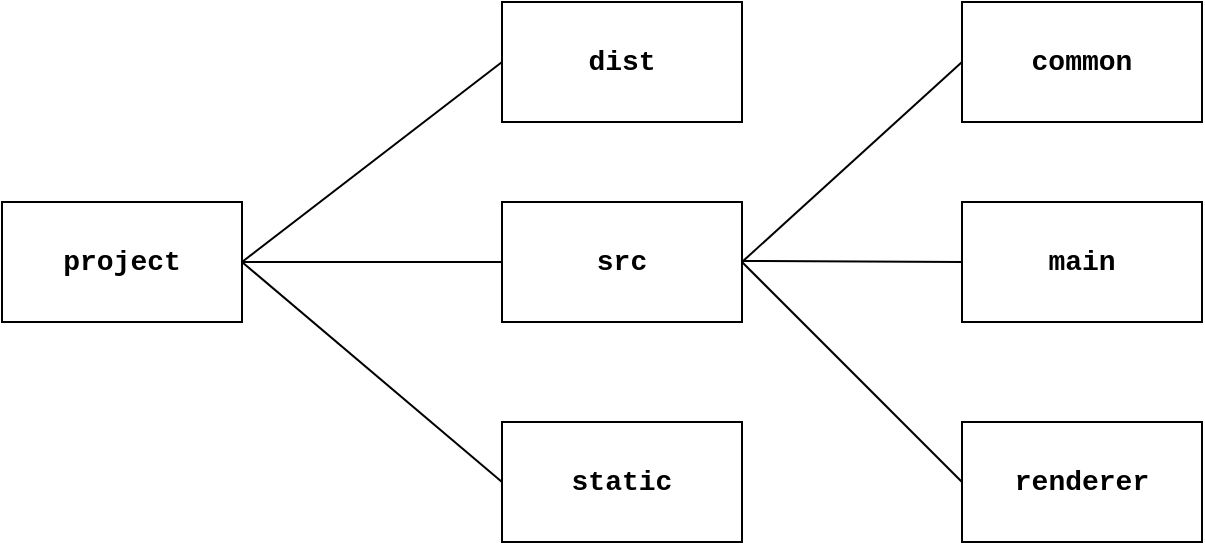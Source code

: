 <mxfile version="21.3.7" type="github">
  <diagram name="第 1 页" id="WRHio2wJLvclNZNkniJs">
    <mxGraphModel dx="1050" dy="573" grid="1" gridSize="10" guides="1" tooltips="1" connect="1" arrows="1" fold="1" page="1" pageScale="1" pageWidth="827" pageHeight="1169" background="none" math="0" shadow="0">
      <root>
        <mxCell id="0" />
        <mxCell id="1" parent="0" />
        <mxCell id="yPlGgqGq-3vEF7p3cCP8-17" value="project" style="rounded=0;whiteSpace=wrap;html=1;fontStyle=1;fontFamily=Courier New;fontSize=14;" vertex="1" parent="1">
          <mxGeometry x="80" y="320" width="120" height="60" as="geometry" />
        </mxCell>
        <mxCell id="yPlGgqGq-3vEF7p3cCP8-18" value="" style="endArrow=none;html=1;rounded=0;entryX=0;entryY=0.5;entryDx=0;entryDy=0;exitX=1;exitY=0.5;exitDx=0;exitDy=0;" edge="1" parent="1" source="yPlGgqGq-3vEF7p3cCP8-17" target="yPlGgqGq-3vEF7p3cCP8-20">
          <mxGeometry width="50" height="50" relative="1" as="geometry">
            <mxPoint x="200" y="339.5" as="sourcePoint" />
            <mxPoint x="300" y="339.5" as="targetPoint" />
          </mxGeometry>
        </mxCell>
        <mxCell id="yPlGgqGq-3vEF7p3cCP8-19" value="dist" style="rounded=0;whiteSpace=wrap;html=1;fontFamily=Courier New;fontStyle=1;fontSize=14;" vertex="1" parent="1">
          <mxGeometry x="330" y="220" width="120" height="60" as="geometry" />
        </mxCell>
        <mxCell id="yPlGgqGq-3vEF7p3cCP8-20" value="src" style="rounded=0;whiteSpace=wrap;html=1;fontFamily=Courier New;fontSize=14;fontStyle=1" vertex="1" parent="1">
          <mxGeometry x="330" y="320" width="120" height="60" as="geometry" />
        </mxCell>
        <mxCell id="yPlGgqGq-3vEF7p3cCP8-21" value="static" style="rounded=0;whiteSpace=wrap;html=1;fontFamily=Courier New;fontStyle=1;fontSize=14;" vertex="1" parent="1">
          <mxGeometry x="330" y="430" width="120" height="60" as="geometry" />
        </mxCell>
        <mxCell id="yPlGgqGq-3vEF7p3cCP8-22" value="common" style="rounded=0;whiteSpace=wrap;html=1;fontFamily=Courier New;fontSize=14;fontStyle=1" vertex="1" parent="1">
          <mxGeometry x="560" y="220" width="120" height="60" as="geometry" />
        </mxCell>
        <mxCell id="yPlGgqGq-3vEF7p3cCP8-23" value="main" style="rounded=0;whiteSpace=wrap;html=1;fontFamily=Courier New;fontSize=14;fontStyle=1" vertex="1" parent="1">
          <mxGeometry x="560" y="320" width="120" height="60" as="geometry" />
        </mxCell>
        <mxCell id="yPlGgqGq-3vEF7p3cCP8-24" value="renderer" style="rounded=0;whiteSpace=wrap;html=1;fontFamily=Courier New;fontSize=14;fontStyle=1" vertex="1" parent="1">
          <mxGeometry x="560" y="430" width="120" height="60" as="geometry" />
        </mxCell>
        <mxCell id="yPlGgqGq-3vEF7p3cCP8-25" value="" style="endArrow=none;html=1;rounded=0;entryX=0;entryY=0.5;entryDx=0;entryDy=0;exitX=1;exitY=0.5;exitDx=0;exitDy=0;" edge="1" parent="1" source="yPlGgqGq-3vEF7p3cCP8-17" target="yPlGgqGq-3vEF7p3cCP8-19">
          <mxGeometry width="50" height="50" relative="1" as="geometry">
            <mxPoint x="200" y="300" as="sourcePoint" />
            <mxPoint x="330" y="300" as="targetPoint" />
          </mxGeometry>
        </mxCell>
        <mxCell id="yPlGgqGq-3vEF7p3cCP8-26" value="" style="endArrow=none;html=1;rounded=0;entryX=0;entryY=0.5;entryDx=0;entryDy=0;" edge="1" parent="1" target="yPlGgqGq-3vEF7p3cCP8-21">
          <mxGeometry width="50" height="50" relative="1" as="geometry">
            <mxPoint x="200" y="350" as="sourcePoint" />
            <mxPoint x="340" y="260" as="targetPoint" />
            <Array as="points" />
          </mxGeometry>
        </mxCell>
        <mxCell id="yPlGgqGq-3vEF7p3cCP8-27" value="" style="endArrow=none;html=1;rounded=0;entryX=0;entryY=0.5;entryDx=0;entryDy=0;exitX=1;exitY=0.5;exitDx=0;exitDy=0;" edge="1" parent="1" target="yPlGgqGq-3vEF7p3cCP8-22">
          <mxGeometry width="50" height="50" relative="1" as="geometry">
            <mxPoint x="450" y="350" as="sourcePoint" />
            <mxPoint x="580" y="250" as="targetPoint" />
          </mxGeometry>
        </mxCell>
        <mxCell id="yPlGgqGq-3vEF7p3cCP8-28" value="" style="endArrow=none;html=1;rounded=0;exitX=1;exitY=0.5;exitDx=0;exitDy=0;" edge="1" parent="1">
          <mxGeometry width="50" height="50" relative="1" as="geometry">
            <mxPoint x="450" y="349.5" as="sourcePoint" />
            <mxPoint x="560" y="350" as="targetPoint" />
          </mxGeometry>
        </mxCell>
        <mxCell id="yPlGgqGq-3vEF7p3cCP8-29" value="" style="endArrow=none;html=1;rounded=0;entryX=0;entryY=0.5;entryDx=0;entryDy=0;" edge="1" parent="1" target="yPlGgqGq-3vEF7p3cCP8-24">
          <mxGeometry width="50" height="50" relative="1" as="geometry">
            <mxPoint x="450" y="350" as="sourcePoint" />
            <mxPoint x="580" y="460" as="targetPoint" />
            <Array as="points" />
          </mxGeometry>
        </mxCell>
      </root>
    </mxGraphModel>
  </diagram>
</mxfile>
